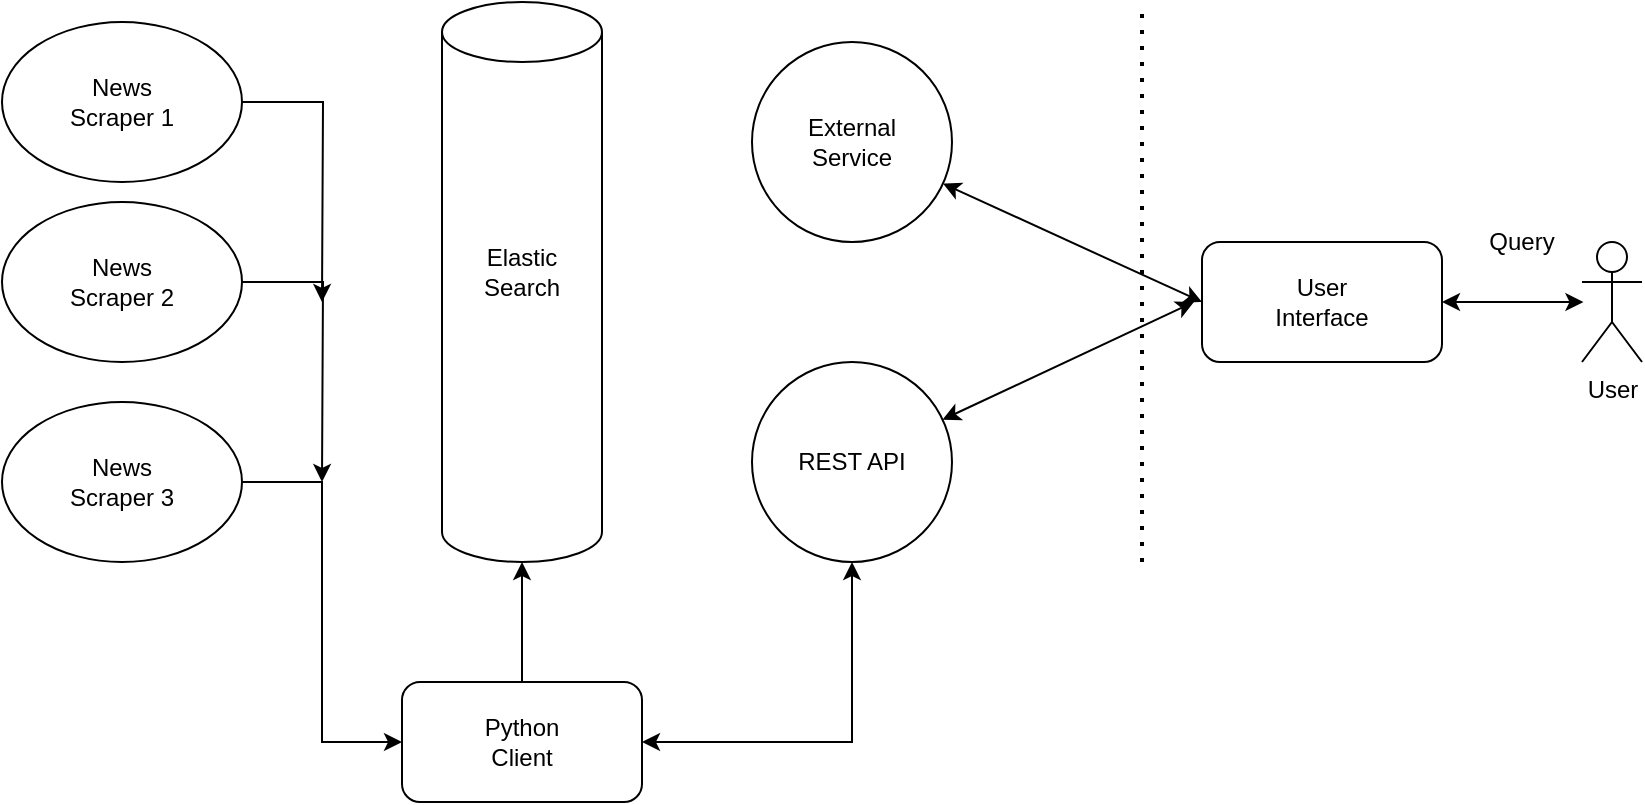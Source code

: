 <mxfile version="15.5.1" type="device"><diagram id="Z5aTztczsrlE-TFa74vv" name="Page-1"><mxGraphModel dx="920" dy="513" grid="1" gridSize="10" guides="1" tooltips="1" connect="1" arrows="1" fold="1" page="1" pageScale="1" pageWidth="850" pageHeight="1100" math="0" shadow="0"><root><mxCell id="0"/><mxCell id="1" parent="0"/><mxCell id="x4K-SUpqHcUBbkDlCp2i-10" value="" style="ellipse;whiteSpace=wrap;html=1;aspect=fixed;" vertex="1" parent="1"><mxGeometry x="435" y="220" width="100" height="100" as="geometry"/></mxCell><mxCell id="x4K-SUpqHcUBbkDlCp2i-1" value="" style="shape=cylinder3;whiteSpace=wrap;html=1;boundedLbl=1;backgroundOutline=1;size=15;" vertex="1" parent="1"><mxGeometry x="280" y="40" width="80" height="280" as="geometry"/></mxCell><mxCell id="x4K-SUpqHcUBbkDlCp2i-14" style="edgeStyle=orthogonalEdgeStyle;rounded=0;orthogonalLoop=1;jettySize=auto;html=1;" edge="1" parent="1" source="x4K-SUpqHcUBbkDlCp2i-2"><mxGeometry relative="1" as="geometry"><mxPoint x="220" y="190" as="targetPoint"/></mxGeometry></mxCell><mxCell id="x4K-SUpqHcUBbkDlCp2i-2" value="" style="ellipse;whiteSpace=wrap;html=1;" vertex="1" parent="1"><mxGeometry x="60" y="50" width="120" height="80" as="geometry"/></mxCell><mxCell id="x4K-SUpqHcUBbkDlCp2i-15" style="edgeStyle=orthogonalEdgeStyle;rounded=0;orthogonalLoop=1;jettySize=auto;html=1;" edge="1" parent="1" source="x4K-SUpqHcUBbkDlCp2i-3"><mxGeometry relative="1" as="geometry"><mxPoint x="220" y="280" as="targetPoint"/></mxGeometry></mxCell><mxCell id="x4K-SUpqHcUBbkDlCp2i-3" value="" style="ellipse;whiteSpace=wrap;html=1;" vertex="1" parent="1"><mxGeometry x="60" y="140" width="120" height="80" as="geometry"/></mxCell><mxCell id="x4K-SUpqHcUBbkDlCp2i-16" style="edgeStyle=orthogonalEdgeStyle;rounded=0;orthogonalLoop=1;jettySize=auto;html=1;entryX=0;entryY=0.5;entryDx=0;entryDy=0;" edge="1" parent="1" source="x4K-SUpqHcUBbkDlCp2i-4" target="x4K-SUpqHcUBbkDlCp2i-5"><mxGeometry relative="1" as="geometry"/></mxCell><mxCell id="x4K-SUpqHcUBbkDlCp2i-4" value="" style="ellipse;whiteSpace=wrap;html=1;" vertex="1" parent="1"><mxGeometry x="60" y="240" width="120" height="80" as="geometry"/></mxCell><mxCell id="x4K-SUpqHcUBbkDlCp2i-25" value="" style="edgeStyle=orthogonalEdgeStyle;rounded=0;orthogonalLoop=1;jettySize=auto;html=1;" edge="1" parent="1" source="x4K-SUpqHcUBbkDlCp2i-5" target="x4K-SUpqHcUBbkDlCp2i-1"><mxGeometry relative="1" as="geometry"/></mxCell><mxCell id="x4K-SUpqHcUBbkDlCp2i-5" value="" style="rounded=1;whiteSpace=wrap;html=1;" vertex="1" parent="1"><mxGeometry x="260" y="380" width="120" height="60" as="geometry"/></mxCell><mxCell id="x4K-SUpqHcUBbkDlCp2i-6" value="User&lt;br&gt;" style="shape=umlActor;verticalLabelPosition=bottom;verticalAlign=top;html=1;outlineConnect=0;" vertex="1" parent="1"><mxGeometry x="850" y="160" width="30" height="60" as="geometry"/></mxCell><mxCell id="x4K-SUpqHcUBbkDlCp2i-7" value="" style="rounded=1;whiteSpace=wrap;html=1;" vertex="1" parent="1"><mxGeometry x="660" y="160" width="120" height="60" as="geometry"/></mxCell><mxCell id="x4K-SUpqHcUBbkDlCp2i-8" value="" style="endArrow=none;dashed=1;html=1;dashPattern=1 3;strokeWidth=2;rounded=0;" edge="1" parent="1"><mxGeometry width="50" height="50" relative="1" as="geometry"><mxPoint x="630" y="320" as="sourcePoint"/><mxPoint x="630" y="40" as="targetPoint"/></mxGeometry></mxCell><mxCell id="x4K-SUpqHcUBbkDlCp2i-11" value="News Scraper 1" style="text;html=1;strokeColor=none;fillColor=none;align=center;verticalAlign=middle;whiteSpace=wrap;rounded=0;" vertex="1" parent="1"><mxGeometry x="90" y="75" width="60" height="30" as="geometry"/></mxCell><mxCell id="x4K-SUpqHcUBbkDlCp2i-12" value="News Scraper 2" style="text;html=1;strokeColor=none;fillColor=none;align=center;verticalAlign=middle;whiteSpace=wrap;rounded=0;" vertex="1" parent="1"><mxGeometry x="90" y="165" width="60" height="30" as="geometry"/></mxCell><mxCell id="x4K-SUpqHcUBbkDlCp2i-13" value="News Scraper 3" style="text;html=1;strokeColor=none;fillColor=none;align=center;verticalAlign=middle;whiteSpace=wrap;rounded=0;" vertex="1" parent="1"><mxGeometry x="90" y="265" width="60" height="30" as="geometry"/></mxCell><mxCell id="x4K-SUpqHcUBbkDlCp2i-17" value="Elastic Search" style="text;html=1;strokeColor=none;fillColor=none;align=center;verticalAlign=middle;whiteSpace=wrap;rounded=0;" vertex="1" parent="1"><mxGeometry x="290" y="160" width="60" height="30" as="geometry"/></mxCell><mxCell id="x4K-SUpqHcUBbkDlCp2i-18" value="Python Client" style="text;html=1;strokeColor=none;fillColor=none;align=center;verticalAlign=middle;whiteSpace=wrap;rounded=0;" vertex="1" parent="1"><mxGeometry x="290" y="395" width="60" height="30" as="geometry"/></mxCell><mxCell id="x4K-SUpqHcUBbkDlCp2i-19" value="REST API" style="text;html=1;strokeColor=none;fillColor=none;align=center;verticalAlign=middle;whiteSpace=wrap;rounded=0;" vertex="1" parent="1"><mxGeometry x="455" y="255" width="60" height="30" as="geometry"/></mxCell><mxCell id="x4K-SUpqHcUBbkDlCp2i-21" value="" style="endArrow=classic;startArrow=classic;html=1;rounded=0;" edge="1" parent="1" source="x4K-SUpqHcUBbkDlCp2i-10"><mxGeometry width="50" height="50" relative="1" as="geometry"><mxPoint x="585" y="240" as="sourcePoint"/><mxPoint x="656" y="190" as="targetPoint"/></mxGeometry></mxCell><mxCell id="x4K-SUpqHcUBbkDlCp2i-22" value="User Interface" style="text;html=1;strokeColor=none;fillColor=none;align=center;verticalAlign=middle;whiteSpace=wrap;rounded=0;" vertex="1" parent="1"><mxGeometry x="690" y="175" width="60" height="30" as="geometry"/></mxCell><mxCell id="x4K-SUpqHcUBbkDlCp2i-23" value="" style="endArrow=classic;startArrow=classic;html=1;rounded=0;" edge="1" parent="1" source="x4K-SUpqHcUBbkDlCp2i-7"><mxGeometry width="50" height="50" relative="1" as="geometry"><mxPoint x="780" y="240" as="sourcePoint"/><mxPoint x="850.711" y="190" as="targetPoint"/></mxGeometry></mxCell><mxCell id="x4K-SUpqHcUBbkDlCp2i-24" value="Query" style="text;html=1;strokeColor=none;fillColor=none;align=center;verticalAlign=middle;whiteSpace=wrap;rounded=0;" vertex="1" parent="1"><mxGeometry x="790" y="145" width="60" height="30" as="geometry"/></mxCell><mxCell id="x4K-SUpqHcUBbkDlCp2i-27" value="" style="endArrow=classic;startArrow=classic;html=1;rounded=0;entryX=0.5;entryY=1;entryDx=0;entryDy=0;" edge="1" parent="1" source="x4K-SUpqHcUBbkDlCp2i-5" target="x4K-SUpqHcUBbkDlCp2i-10"><mxGeometry width="50" height="50" relative="1" as="geometry"><mxPoint x="380" y="460" as="sourcePoint"/><mxPoint x="450.711" y="410" as="targetPoint"/><Array as="points"><mxPoint x="485" y="410"/></Array></mxGeometry></mxCell><mxCell id="x4K-SUpqHcUBbkDlCp2i-30" value="" style="ellipse;whiteSpace=wrap;html=1;aspect=fixed;" vertex="1" parent="1"><mxGeometry x="435" y="60" width="100" height="100" as="geometry"/></mxCell><mxCell id="x4K-SUpqHcUBbkDlCp2i-31" value="External Service" style="text;html=1;strokeColor=none;fillColor=none;align=center;verticalAlign=middle;whiteSpace=wrap;rounded=0;" vertex="1" parent="1"><mxGeometry x="455" y="95" width="60" height="30" as="geometry"/></mxCell><mxCell id="x4K-SUpqHcUBbkDlCp2i-33" value="" style="endArrow=classic;startArrow=classic;html=1;rounded=0;" edge="1" parent="1" source="x4K-SUpqHcUBbkDlCp2i-30"><mxGeometry width="50" height="50" relative="1" as="geometry"><mxPoint x="535" y="160" as="sourcePoint"/><mxPoint x="660" y="190" as="targetPoint"/></mxGeometry></mxCell></root></mxGraphModel></diagram></mxfile>